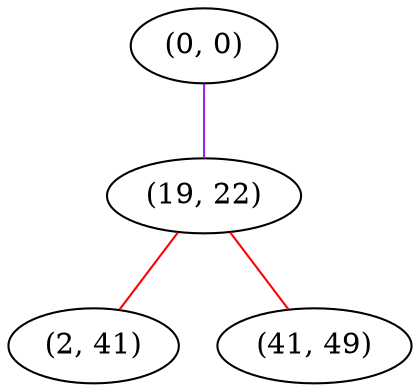 graph "" {
"(0, 0)";
"(19, 22)";
"(2, 41)";
"(41, 49)";
"(0, 0)" -- "(19, 22)"  [color=purple, key=0, weight=4];
"(19, 22)" -- "(41, 49)"  [color=red, key=0, weight=1];
"(19, 22)" -- "(2, 41)"  [color=red, key=0, weight=1];
}
